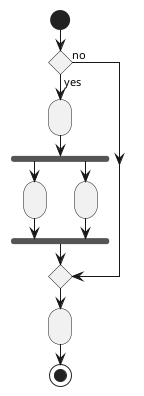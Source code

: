 @startuml simple use case flowchart

start

if () then (yes)
    :;
fork
  :;
fork again
  :;
end fork

else (no)

endif
:;

stop

@enduml

